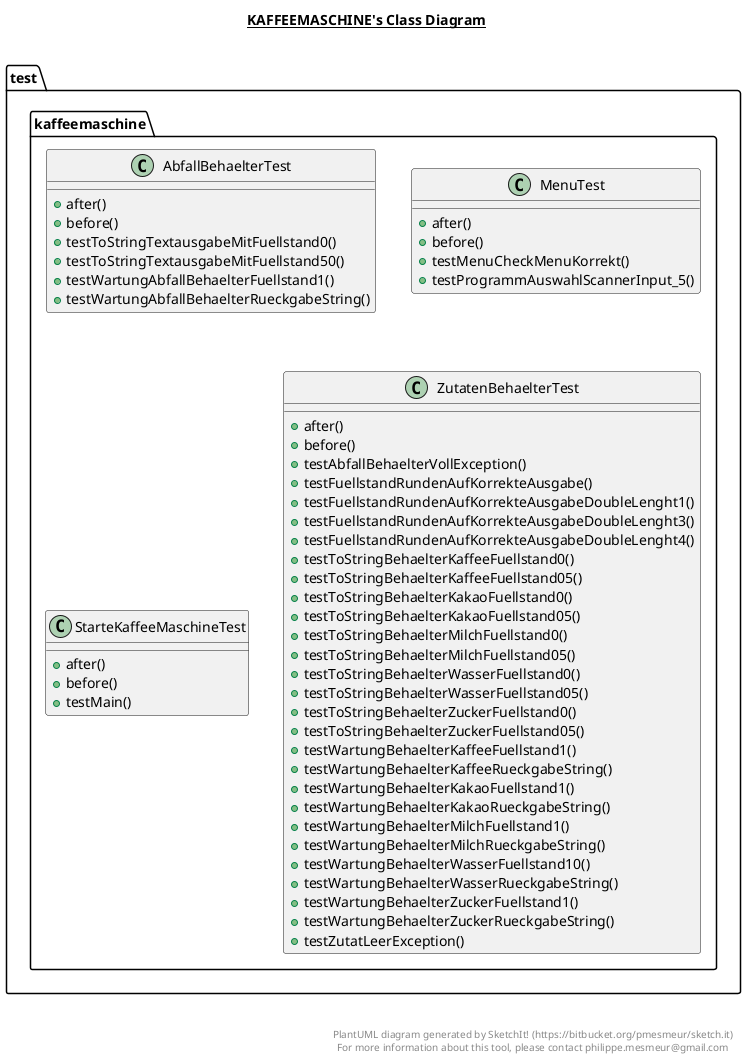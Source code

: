 @startuml

title __KAFFEEMASCHINE's Class Diagram__\n

  namespace test.kaffeemaschine {
    class test.kaffeemaschine.AbfallBehaelterTest {
        + after()
        + before()
        + testToStringTextausgabeMitFuellstand0()
        + testToStringTextausgabeMitFuellstand50()
        + testWartungAbfallBehaelterFuellstand1()
        + testWartungAbfallBehaelterRueckgabeString()
    }
  }
  

  namespace test.kaffeemaschine {
    class test.kaffeemaschine.MenuTest {
        + after()
        + before()
        + testMenuCheckMenuKorrekt()
        + testProgrammAuswahlScannerInput_5()
    }
  }
  

  namespace test.kaffeemaschine {
    class test.kaffeemaschine.StarteKaffeeMaschineTest {
        + after()
        + before()
        + testMain()
    }
  }
  

  namespace test.kaffeemaschine {
    class test.kaffeemaschine.ZutatenBehaelterTest {
        + after()
        + before()
        + testAbfallBehaelterVollException()
        + testFuellstandRundenAufKorrekteAusgabe()
        + testFuellstandRundenAufKorrekteAusgabeDoubleLenght1()
        + testFuellstandRundenAufKorrekteAusgabeDoubleLenght3()
        + testFuellstandRundenAufKorrekteAusgabeDoubleLenght4()
        + testToStringBehaelterKaffeeFuellstand0()
        + testToStringBehaelterKaffeeFuellstand05()
        + testToStringBehaelterKakaoFuellstand0()
        + testToStringBehaelterKakaoFuellstand05()
        + testToStringBehaelterMilchFuellstand0()
        + testToStringBehaelterMilchFuellstand05()
        + testToStringBehaelterWasserFuellstand0()
        + testToStringBehaelterWasserFuellstand05()
        + testToStringBehaelterZuckerFuellstand0()
        + testToStringBehaelterZuckerFuellstand05()
        + testWartungBehaelterKaffeeFuellstand1()
        + testWartungBehaelterKaffeeRueckgabeString()
        + testWartungBehaelterKakaoFuellstand1()
        + testWartungBehaelterKakaoRueckgabeString()
        + testWartungBehaelterMilchFuellstand1()
        + testWartungBehaelterMilchRueckgabeString()
        + testWartungBehaelterWasserFuellstand10()
        + testWartungBehaelterWasserRueckgabeString()
        + testWartungBehaelterZuckerFuellstand1()
        + testWartungBehaelterZuckerRueckgabeString()
        + testZutatLeerException()
    }
  }
  



right footer


PlantUML diagram generated by SketchIt! (https://bitbucket.org/pmesmeur/sketch.it)
For more information about this tool, please contact philippe.mesmeur@gmail.com
endfooter

@enduml
